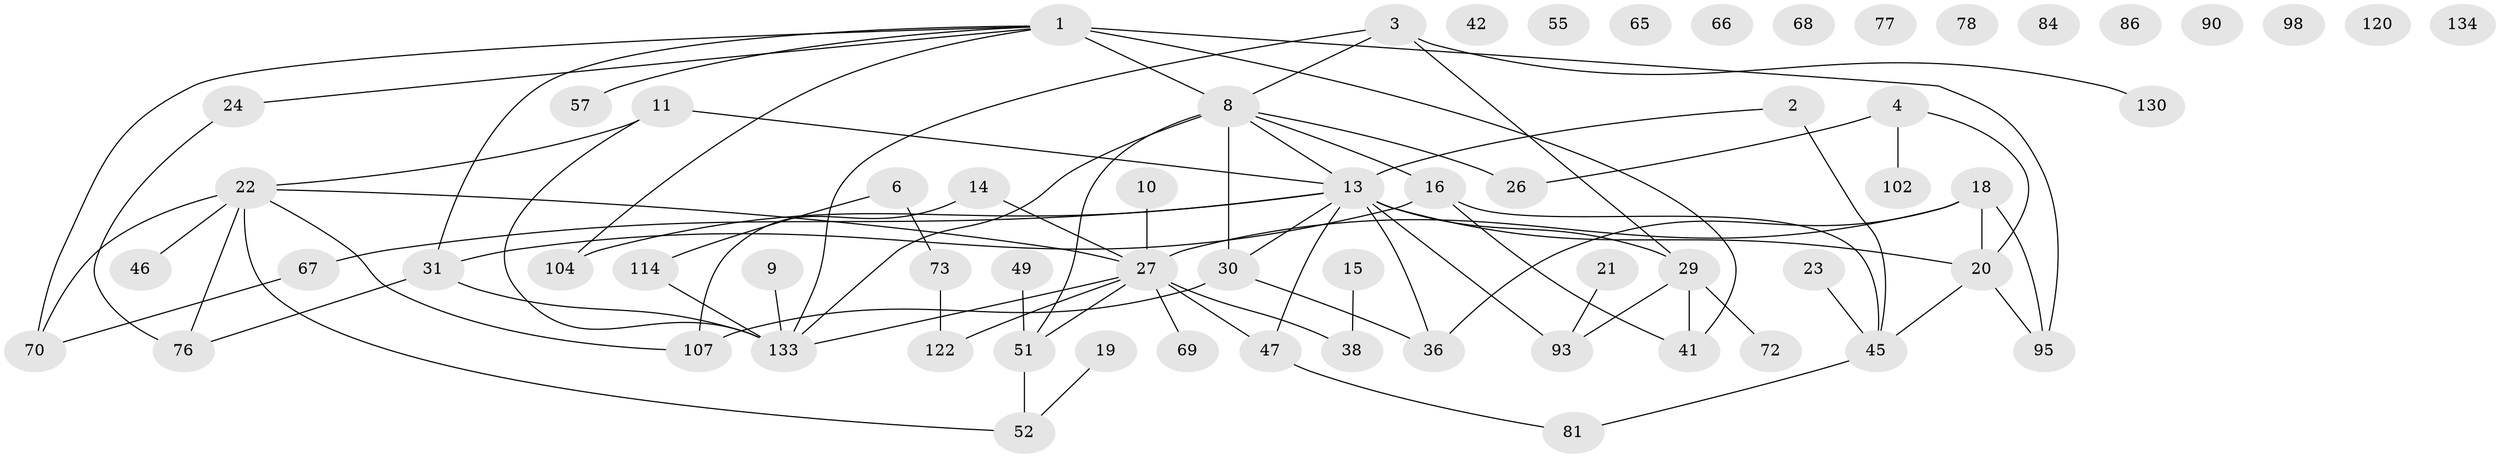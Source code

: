 // original degree distribution, {5: 0.04794520547945205, 2: 0.2534246575342466, 3: 0.2534246575342466, 1: 0.23972602739726026, 4: 0.07534246575342465, 6: 0.0410958904109589, 0: 0.0821917808219178, 7: 0.00684931506849315}
// Generated by graph-tools (version 1.1) at 2025/16/03/04/25 18:16:41]
// undirected, 64 vertices, 80 edges
graph export_dot {
graph [start="1"]
  node [color=gray90,style=filled];
  1 [super="+7+115+5"];
  2 [super="+28"];
  3 [super="+25"];
  4 [super="+80"];
  6 [super="+12"];
  8 [super="+74+39+58+48+123"];
  9;
  10;
  11 [super="+44"];
  13 [super="+33+62+17"];
  14 [super="+64"];
  15;
  16 [super="+97"];
  18 [super="+100+34"];
  19 [super="+112"];
  20 [super="+61+35"];
  21;
  22 [super="+129+40"];
  23;
  24;
  26 [super="+43"];
  27 [super="+71+79"];
  29 [super="+128"];
  30 [super="+101+144"];
  31 [super="+106+60"];
  36;
  38 [super="+87"];
  41;
  42;
  45 [super="+135+116"];
  46;
  47 [super="+103+75"];
  49;
  51 [super="+109+59"];
  52 [super="+105"];
  55;
  57;
  65;
  66;
  67 [super="+91"];
  68;
  69;
  70 [super="+88"];
  72 [super="+125"];
  73 [super="+117"];
  76 [super="+82"];
  77;
  78;
  81 [super="+96"];
  84;
  86;
  90;
  93 [super="+118"];
  95;
  98;
  102 [super="+113+108"];
  104;
  107 [super="+110"];
  114;
  120 [super="+140"];
  122 [super="+127"];
  130 [super="+143"];
  133 [super="+139"];
  134;
  1 -- 8 [weight=3];
  1 -- 104;
  1 -- 70;
  1 -- 24;
  1 -- 41;
  1 -- 31;
  1 -- 95;
  1 -- 57;
  2 -- 45;
  2 -- 13;
  3 -- 133;
  3 -- 29;
  3 -- 8;
  3 -- 130;
  4 -- 102;
  4 -- 20;
  4 -- 26;
  6 -- 73;
  6 -- 114;
  8 -- 30;
  8 -- 16;
  8 -- 133;
  8 -- 51;
  8 -- 13;
  8 -- 26 [weight=2];
  9 -- 133;
  10 -- 27;
  11 -- 133;
  11 -- 22;
  11 -- 13;
  13 -- 93 [weight=2];
  13 -- 36;
  13 -- 67;
  13 -- 104;
  13 -- 47;
  13 -- 29 [weight=2];
  13 -- 20;
  13 -- 30;
  14 -- 107;
  14 -- 27;
  15 -- 38;
  16 -- 41;
  16 -- 45;
  16 -- 31;
  18 -- 36;
  18 -- 95;
  18 -- 20;
  18 -- 27;
  19 -- 52;
  20 -- 95;
  20 -- 45;
  21 -- 93;
  22 -- 46;
  22 -- 52;
  22 -- 70;
  22 -- 76;
  22 -- 107;
  22 -- 27;
  23 -- 45;
  24 -- 76;
  27 -- 51;
  27 -- 69;
  27 -- 38;
  27 -- 133;
  27 -- 47;
  27 -- 122;
  29 -- 93;
  29 -- 72;
  29 -- 41;
  30 -- 36;
  30 -- 107;
  31 -- 133;
  31 -- 76;
  45 -- 81;
  47 -- 81;
  49 -- 51;
  51 -- 52 [weight=2];
  67 -- 70;
  73 -- 122;
  114 -- 133;
}
